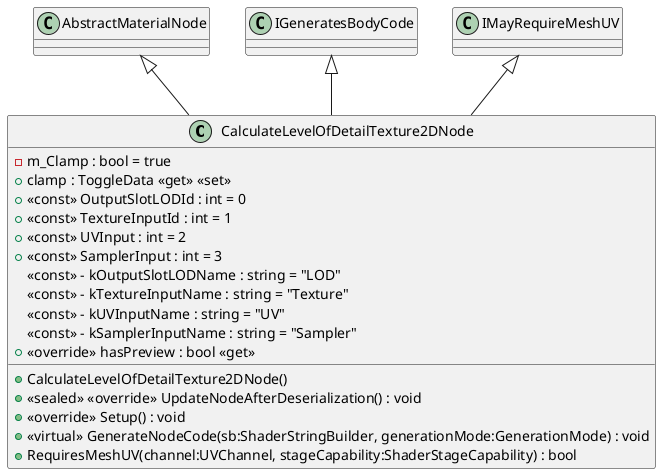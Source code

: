 @startuml
class CalculateLevelOfDetailTexture2DNode {
    - m_Clamp : bool = true
    + clamp : ToggleData <<get>> <<set>>
    + <<const>> OutputSlotLODId : int = 0
    + <<const>> TextureInputId : int = 1
    + <<const>> UVInput : int = 2
    + <<const>> SamplerInput : int = 3
    <<const>> - kOutputSlotLODName : string = "LOD"
    <<const>> - kTextureInputName : string = "Texture"
    <<const>> - kUVInputName : string = "UV"
    <<const>> - kSamplerInputName : string = "Sampler"
    + <<override>> hasPreview : bool <<get>>
    + CalculateLevelOfDetailTexture2DNode()
    + <<sealed>> <<override>> UpdateNodeAfterDeserialization() : void
    + <<override>> Setup() : void
    + <<virtual>> GenerateNodeCode(sb:ShaderStringBuilder, generationMode:GenerationMode) : void
    + RequiresMeshUV(channel:UVChannel, stageCapability:ShaderStageCapability) : bool
}
AbstractMaterialNode <|-- CalculateLevelOfDetailTexture2DNode
IGeneratesBodyCode <|-- CalculateLevelOfDetailTexture2DNode
IMayRequireMeshUV <|-- CalculateLevelOfDetailTexture2DNode
@enduml
